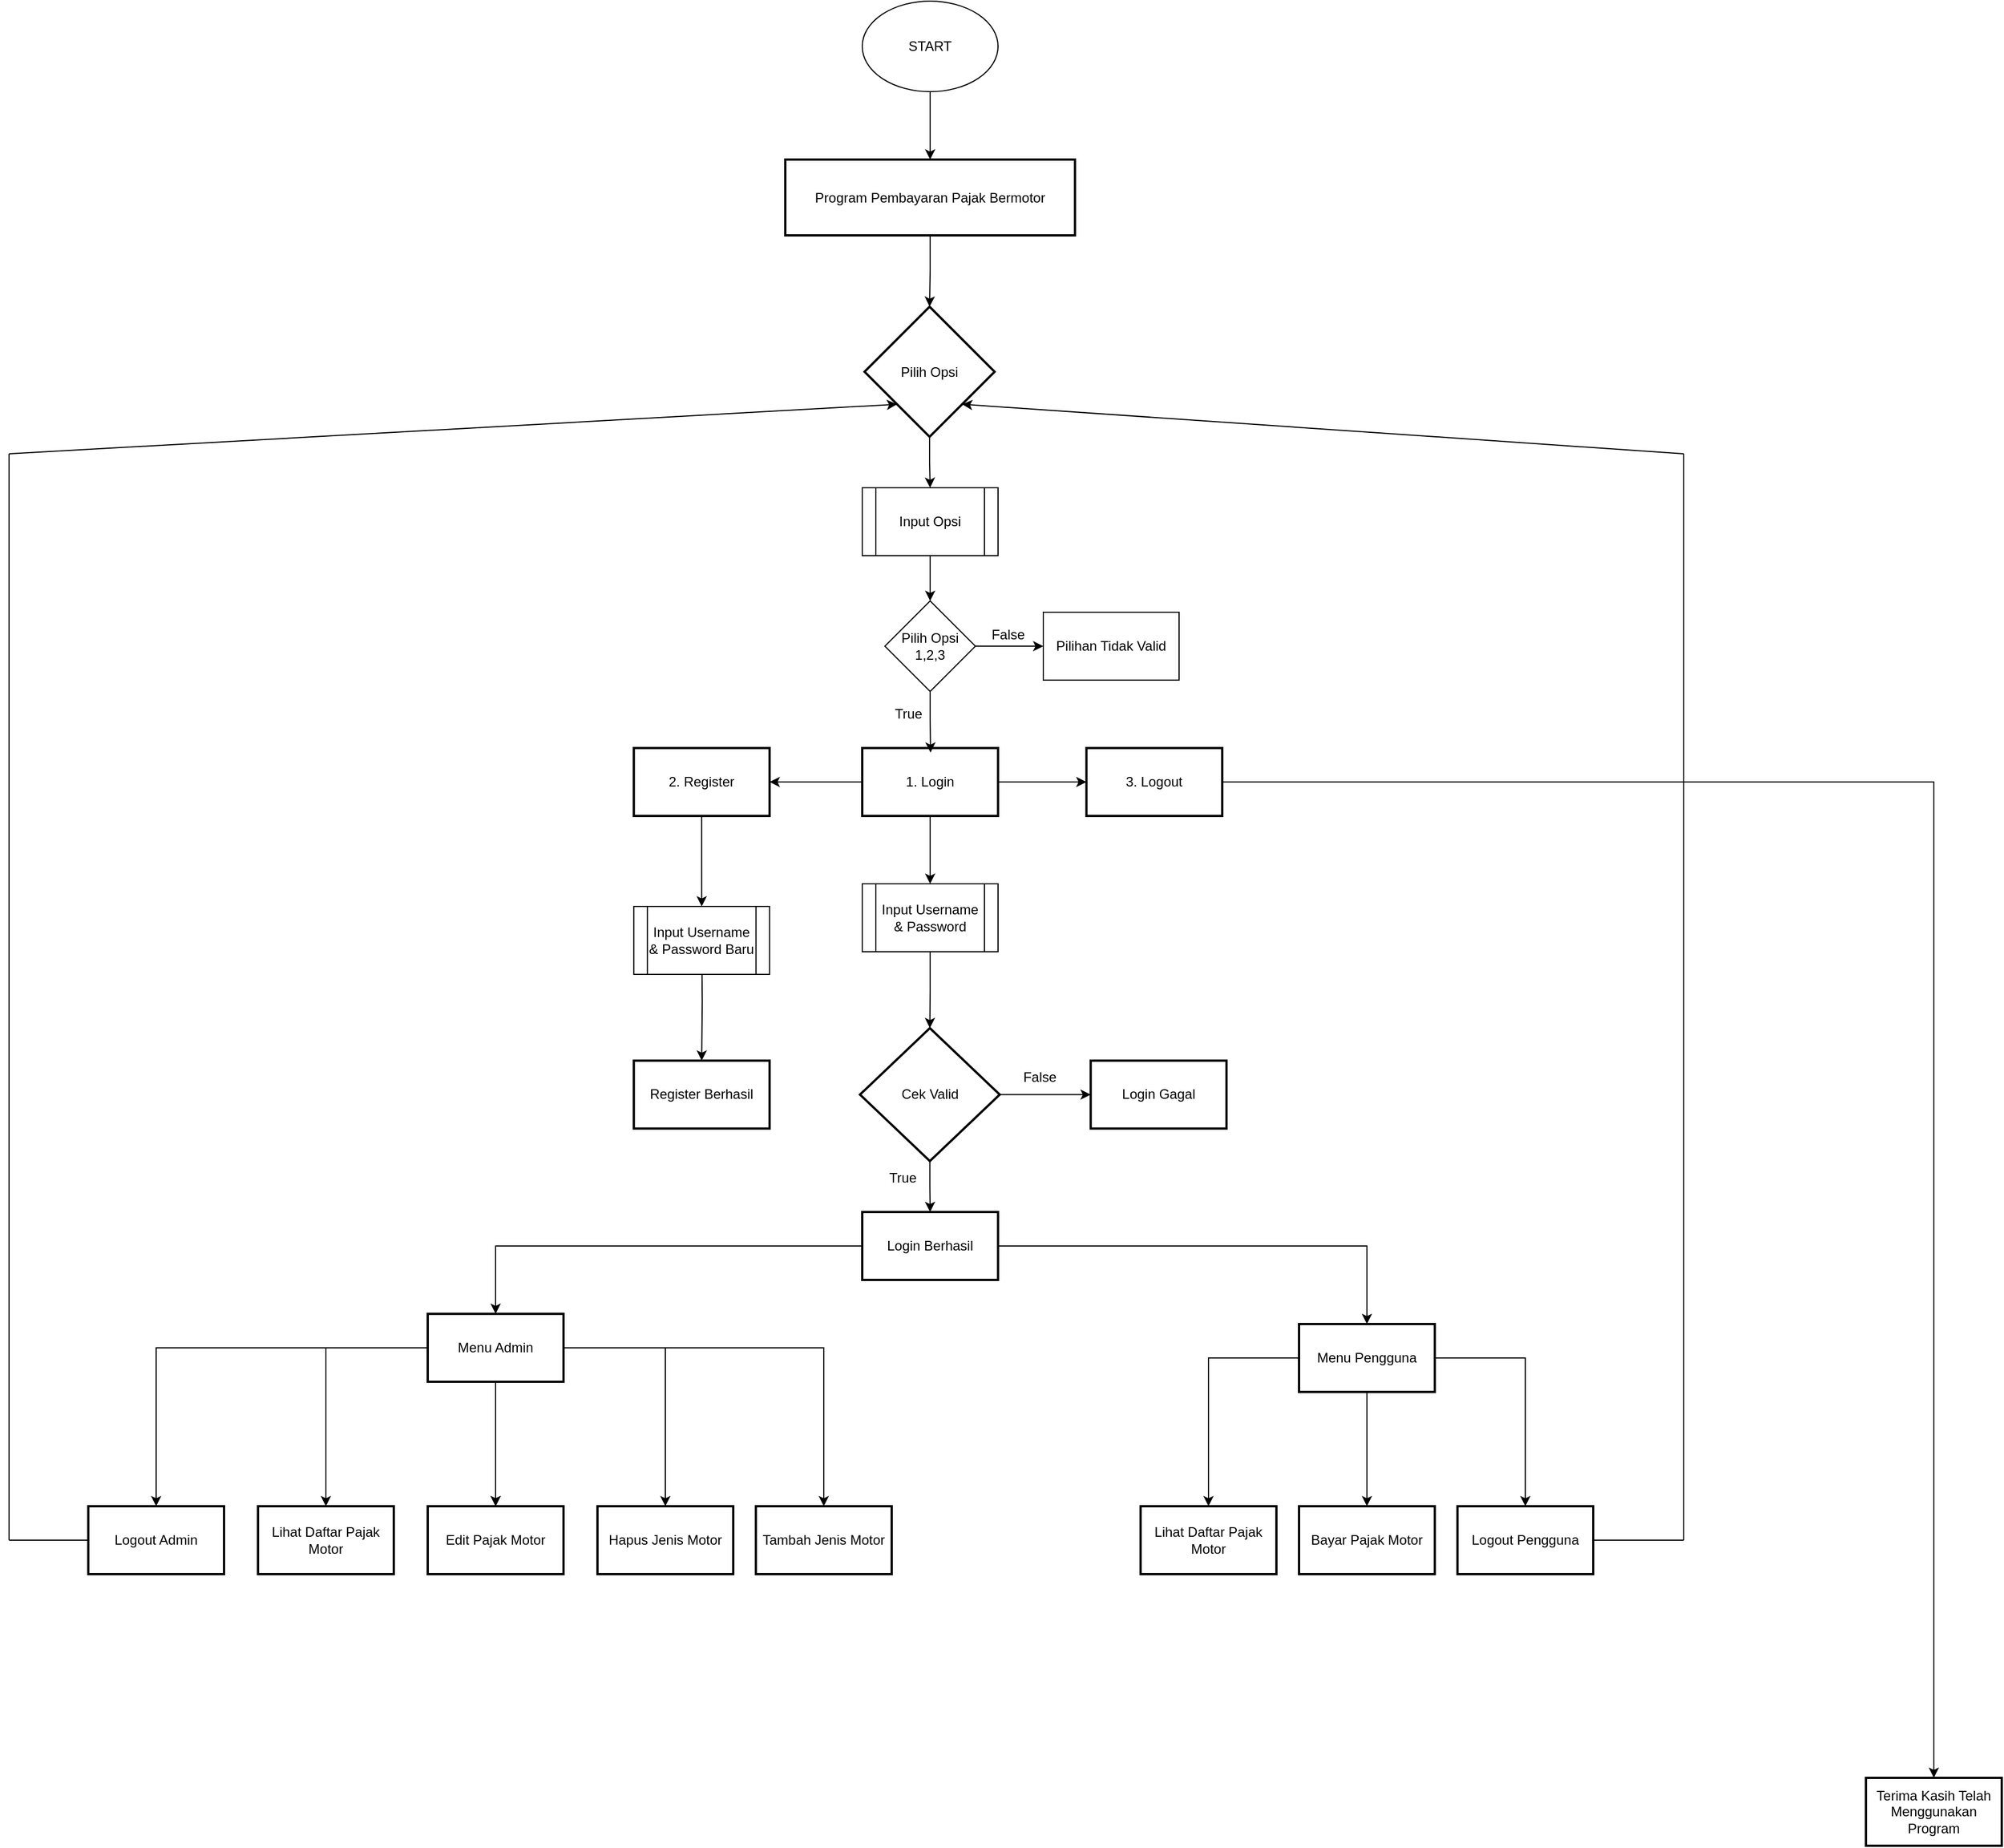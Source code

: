 <mxfile version="24.7.17">
  <diagram id="C5RBs43oDa-KdzZeNtuy" name="Page-1">
    <mxGraphModel dx="2920" dy="1105" grid="1" gridSize="10" guides="1" tooltips="1" connect="1" arrows="1" fold="1" page="1" pageScale="1" pageWidth="827" pageHeight="1169" math="0" shadow="0">
      <root>
        <mxCell id="WIyWlLk6GJQsqaUBKTNV-0" />
        <mxCell id="WIyWlLk6GJQsqaUBKTNV-1" parent="WIyWlLk6GJQsqaUBKTNV-0" />
        <mxCell id="SzZz6POqMCVOrlCHHyYx-6" value="" style="edgeStyle=orthogonalEdgeStyle;rounded=0;orthogonalLoop=1;jettySize=auto;html=1;" parent="WIyWlLk6GJQsqaUBKTNV-1" source="SzZz6POqMCVOrlCHHyYx-0" target="SzZz6POqMCVOrlCHHyYx-5" edge="1">
          <mxGeometry relative="1" as="geometry" />
        </mxCell>
        <mxCell id="SzZz6POqMCVOrlCHHyYx-0" value="START" style="ellipse;whiteSpace=wrap;html=1;" parent="WIyWlLk6GJQsqaUBKTNV-1" vertex="1">
          <mxGeometry x="354" y="50" width="120" height="80" as="geometry" />
        </mxCell>
        <mxCell id="SzZz6POqMCVOrlCHHyYx-8" value="" style="edgeStyle=orthogonalEdgeStyle;rounded=0;orthogonalLoop=1;jettySize=auto;html=1;" parent="WIyWlLk6GJQsqaUBKTNV-1" source="SzZz6POqMCVOrlCHHyYx-5" target="SzZz6POqMCVOrlCHHyYx-7" edge="1">
          <mxGeometry relative="1" as="geometry" />
        </mxCell>
        <mxCell id="SzZz6POqMCVOrlCHHyYx-5" value="Program Pembayaran Pajak Bermotor" style="whiteSpace=wrap;strokeWidth=2;" parent="WIyWlLk6GJQsqaUBKTNV-1" vertex="1">
          <mxGeometry x="286" y="190" width="256" height="67" as="geometry" />
        </mxCell>
        <mxCell id="6YCq6eEk2sj9xlBVEo1R-12" style="edgeStyle=orthogonalEdgeStyle;rounded=0;orthogonalLoop=1;jettySize=auto;html=1;" edge="1" parent="WIyWlLk6GJQsqaUBKTNV-1" source="SzZz6POqMCVOrlCHHyYx-7" target="6YCq6eEk2sj9xlBVEo1R-5">
          <mxGeometry relative="1" as="geometry" />
        </mxCell>
        <mxCell id="SzZz6POqMCVOrlCHHyYx-7" value="Pilih Opsi" style="rhombus;strokeWidth=2;whiteSpace=wrap;" parent="WIyWlLk6GJQsqaUBKTNV-1" vertex="1">
          <mxGeometry x="356" y="320" width="115" height="115" as="geometry" />
        </mxCell>
        <mxCell id="SzZz6POqMCVOrlCHHyYx-23" value="" style="edgeStyle=orthogonalEdgeStyle;rounded=0;orthogonalLoop=1;jettySize=auto;html=1;" parent="WIyWlLk6GJQsqaUBKTNV-1" source="SzZz6POqMCVOrlCHHyYx-10" target="SzZz6POqMCVOrlCHHyYx-22" edge="1">
          <mxGeometry relative="1" as="geometry" />
        </mxCell>
        <mxCell id="SzZz6POqMCVOrlCHHyYx-25" value="" style="edgeStyle=orthogonalEdgeStyle;rounded=0;orthogonalLoop=1;jettySize=auto;html=1;" parent="WIyWlLk6GJQsqaUBKTNV-1" source="SzZz6POqMCVOrlCHHyYx-10" target="SzZz6POqMCVOrlCHHyYx-24" edge="1">
          <mxGeometry relative="1" as="geometry" />
        </mxCell>
        <mxCell id="SzZz6POqMCVOrlCHHyYx-27" value="" style="edgeStyle=orthogonalEdgeStyle;rounded=0;orthogonalLoop=1;jettySize=auto;html=1;entryX=0.5;entryY=0;entryDx=0;entryDy=0;" parent="WIyWlLk6GJQsqaUBKTNV-1" source="SzZz6POqMCVOrlCHHyYx-10" target="6YCq6eEk2sj9xlBVEo1R-2" edge="1">
          <mxGeometry relative="1" as="geometry">
            <mxPoint x="412.13" y="850" as="targetPoint" />
          </mxGeometry>
        </mxCell>
        <mxCell id="SzZz6POqMCVOrlCHHyYx-10" value="1. Login" style="whiteSpace=wrap;html=1;strokeWidth=2;" parent="WIyWlLk6GJQsqaUBKTNV-1" vertex="1">
          <mxGeometry x="354" y="710" width="120" height="60" as="geometry" />
        </mxCell>
        <mxCell id="SzZz6POqMCVOrlCHHyYx-73" value="" style="edgeStyle=orthogonalEdgeStyle;rounded=0;orthogonalLoop=1;jettySize=auto;html=1;" parent="WIyWlLk6GJQsqaUBKTNV-1" source="SzZz6POqMCVOrlCHHyYx-22" edge="1">
          <mxGeometry relative="1" as="geometry">
            <mxPoint x="212.13" y="850" as="targetPoint" />
          </mxGeometry>
        </mxCell>
        <mxCell id="SzZz6POqMCVOrlCHHyYx-22" value="2. Register" style="whiteSpace=wrap;html=1;strokeWidth=2;" parent="WIyWlLk6GJQsqaUBKTNV-1" vertex="1">
          <mxGeometry x="152.13" y="710" width="120" height="60" as="geometry" />
        </mxCell>
        <mxCell id="SzZz6POqMCVOrlCHHyYx-82" value="" style="edgeStyle=orthogonalEdgeStyle;rounded=0;orthogonalLoop=1;jettySize=auto;html=1;" parent="WIyWlLk6GJQsqaUBKTNV-1" source="SzZz6POqMCVOrlCHHyYx-24" target="SzZz6POqMCVOrlCHHyYx-81" edge="1">
          <mxGeometry relative="1" as="geometry" />
        </mxCell>
        <mxCell id="SzZz6POqMCVOrlCHHyYx-24" value="3. Logout" style="whiteSpace=wrap;html=1;strokeWidth=2;" parent="WIyWlLk6GJQsqaUBKTNV-1" vertex="1">
          <mxGeometry x="552.13" y="710" width="120" height="60" as="geometry" />
        </mxCell>
        <mxCell id="SzZz6POqMCVOrlCHHyYx-29" value="" style="edgeStyle=orthogonalEdgeStyle;rounded=0;orthogonalLoop=1;jettySize=auto;html=1;" parent="WIyWlLk6GJQsqaUBKTNV-1" source="6YCq6eEk2sj9xlBVEo1R-2" target="SzZz6POqMCVOrlCHHyYx-28" edge="1">
          <mxGeometry relative="1" as="geometry">
            <mxPoint x="412.13" y="880" as="sourcePoint" />
          </mxGeometry>
        </mxCell>
        <mxCell id="SzZz6POqMCVOrlCHHyYx-31" value="" style="edgeStyle=orthogonalEdgeStyle;rounded=0;orthogonalLoop=1;jettySize=auto;html=1;" parent="WIyWlLk6GJQsqaUBKTNV-1" source="SzZz6POqMCVOrlCHHyYx-28" target="SzZz6POqMCVOrlCHHyYx-30" edge="1">
          <mxGeometry relative="1" as="geometry" />
        </mxCell>
        <mxCell id="SzZz6POqMCVOrlCHHyYx-59" value="" style="edgeStyle=orthogonalEdgeStyle;rounded=0;orthogonalLoop=1;jettySize=auto;html=1;" parent="WIyWlLk6GJQsqaUBKTNV-1" source="SzZz6POqMCVOrlCHHyYx-28" target="SzZz6POqMCVOrlCHHyYx-58" edge="1">
          <mxGeometry relative="1" as="geometry" />
        </mxCell>
        <mxCell id="SzZz6POqMCVOrlCHHyYx-28" value="Cek Valid" style="rhombus;whiteSpace=wrap;html=1;strokeWidth=2;" parent="WIyWlLk6GJQsqaUBKTNV-1" vertex="1">
          <mxGeometry x="352" y="957.5" width="123.5" height="117.5" as="geometry" />
        </mxCell>
        <mxCell id="SzZz6POqMCVOrlCHHyYx-33" value="" style="edgeStyle=orthogonalEdgeStyle;rounded=0;orthogonalLoop=1;jettySize=auto;html=1;" parent="WIyWlLk6GJQsqaUBKTNV-1" source="SzZz6POqMCVOrlCHHyYx-30" target="SzZz6POqMCVOrlCHHyYx-32" edge="1">
          <mxGeometry relative="1" as="geometry" />
        </mxCell>
        <mxCell id="SzZz6POqMCVOrlCHHyYx-35" value="" style="edgeStyle=orthogonalEdgeStyle;rounded=0;orthogonalLoop=1;jettySize=auto;html=1;" parent="WIyWlLk6GJQsqaUBKTNV-1" source="SzZz6POqMCVOrlCHHyYx-30" target="SzZz6POqMCVOrlCHHyYx-34" edge="1">
          <mxGeometry relative="1" as="geometry" />
        </mxCell>
        <mxCell id="SzZz6POqMCVOrlCHHyYx-30" value="Login Berhasil" style="whiteSpace=wrap;html=1;strokeWidth=2;" parent="WIyWlLk6GJQsqaUBKTNV-1" vertex="1">
          <mxGeometry x="354" y="1120" width="120" height="60" as="geometry" />
        </mxCell>
        <mxCell id="SzZz6POqMCVOrlCHHyYx-37" value="" style="edgeStyle=orthogonalEdgeStyle;rounded=0;orthogonalLoop=1;jettySize=auto;html=1;" parent="WIyWlLk6GJQsqaUBKTNV-1" source="SzZz6POqMCVOrlCHHyYx-32" target="SzZz6POqMCVOrlCHHyYx-36" edge="1">
          <mxGeometry relative="1" as="geometry" />
        </mxCell>
        <mxCell id="SzZz6POqMCVOrlCHHyYx-39" value="" style="edgeStyle=orthogonalEdgeStyle;rounded=0;orthogonalLoop=1;jettySize=auto;html=1;" parent="WIyWlLk6GJQsqaUBKTNV-1" source="SzZz6POqMCVOrlCHHyYx-32" target="SzZz6POqMCVOrlCHHyYx-38" edge="1">
          <mxGeometry relative="1" as="geometry" />
        </mxCell>
        <mxCell id="SzZz6POqMCVOrlCHHyYx-40" value="" style="edgeStyle=orthogonalEdgeStyle;rounded=0;orthogonalLoop=1;jettySize=auto;html=1;" parent="WIyWlLk6GJQsqaUBKTNV-1" source="SzZz6POqMCVOrlCHHyYx-32" target="SzZz6POqMCVOrlCHHyYx-38" edge="1">
          <mxGeometry relative="1" as="geometry" />
        </mxCell>
        <mxCell id="SzZz6POqMCVOrlCHHyYx-43" value="" style="edgeStyle=orthogonalEdgeStyle;rounded=0;orthogonalLoop=1;jettySize=auto;html=1;" parent="WIyWlLk6GJQsqaUBKTNV-1" source="SzZz6POqMCVOrlCHHyYx-32" target="SzZz6POqMCVOrlCHHyYx-42" edge="1">
          <mxGeometry relative="1" as="geometry" />
        </mxCell>
        <mxCell id="SzZz6POqMCVOrlCHHyYx-45" value="" style="edgeStyle=orthogonalEdgeStyle;rounded=0;orthogonalLoop=1;jettySize=auto;html=1;" parent="WIyWlLk6GJQsqaUBKTNV-1" source="SzZz6POqMCVOrlCHHyYx-32" target="SzZz6POqMCVOrlCHHyYx-44" edge="1">
          <mxGeometry relative="1" as="geometry" />
        </mxCell>
        <mxCell id="SzZz6POqMCVOrlCHHyYx-47" value="" style="edgeStyle=orthogonalEdgeStyle;rounded=0;orthogonalLoop=1;jettySize=auto;html=1;" parent="WIyWlLk6GJQsqaUBKTNV-1" source="SzZz6POqMCVOrlCHHyYx-32" target="SzZz6POqMCVOrlCHHyYx-46" edge="1">
          <mxGeometry relative="1" as="geometry" />
        </mxCell>
        <mxCell id="SzZz6POqMCVOrlCHHyYx-32" value="Menu Admin" style="whiteSpace=wrap;html=1;strokeWidth=2;" parent="WIyWlLk6GJQsqaUBKTNV-1" vertex="1">
          <mxGeometry x="-30" y="1210" width="120" height="60" as="geometry" />
        </mxCell>
        <mxCell id="SzZz6POqMCVOrlCHHyYx-49" value="" style="edgeStyle=orthogonalEdgeStyle;rounded=0;orthogonalLoop=1;jettySize=auto;html=1;" parent="WIyWlLk6GJQsqaUBKTNV-1" source="SzZz6POqMCVOrlCHHyYx-34" target="SzZz6POqMCVOrlCHHyYx-48" edge="1">
          <mxGeometry relative="1" as="geometry" />
        </mxCell>
        <mxCell id="SzZz6POqMCVOrlCHHyYx-51" value="" style="edgeStyle=orthogonalEdgeStyle;rounded=0;orthogonalLoop=1;jettySize=auto;html=1;" parent="WIyWlLk6GJQsqaUBKTNV-1" source="SzZz6POqMCVOrlCHHyYx-34" target="SzZz6POqMCVOrlCHHyYx-50" edge="1">
          <mxGeometry relative="1" as="geometry" />
        </mxCell>
        <mxCell id="SzZz6POqMCVOrlCHHyYx-53" value="" style="edgeStyle=orthogonalEdgeStyle;rounded=0;orthogonalLoop=1;jettySize=auto;html=1;" parent="WIyWlLk6GJQsqaUBKTNV-1" source="SzZz6POqMCVOrlCHHyYx-34" target="SzZz6POqMCVOrlCHHyYx-52" edge="1">
          <mxGeometry relative="1" as="geometry" />
        </mxCell>
        <mxCell id="SzZz6POqMCVOrlCHHyYx-34" value="Menu Pengguna" style="whiteSpace=wrap;html=1;strokeWidth=2;" parent="WIyWlLk6GJQsqaUBKTNV-1" vertex="1">
          <mxGeometry x="740" y="1219" width="120" height="60" as="geometry" />
        </mxCell>
        <mxCell id="SzZz6POqMCVOrlCHHyYx-36" value="Lihat Daftar Pajak Motor" style="whiteSpace=wrap;html=1;strokeWidth=2;" parent="WIyWlLk6GJQsqaUBKTNV-1" vertex="1">
          <mxGeometry x="-180" y="1380" width="120" height="60" as="geometry" />
        </mxCell>
        <mxCell id="SzZz6POqMCVOrlCHHyYx-38" value="Edit Pajak Motor" style="whiteSpace=wrap;html=1;strokeWidth=2;" parent="WIyWlLk6GJQsqaUBKTNV-1" vertex="1">
          <mxGeometry x="-30" y="1380" width="120" height="60" as="geometry" />
        </mxCell>
        <mxCell id="SzZz6POqMCVOrlCHHyYx-42" value="Hapus Jenis Motor" style="whiteSpace=wrap;html=1;strokeWidth=2;" parent="WIyWlLk6GJQsqaUBKTNV-1" vertex="1">
          <mxGeometry x="120" y="1380" width="120" height="60" as="geometry" />
        </mxCell>
        <mxCell id="SzZz6POqMCVOrlCHHyYx-44" value="Tambah Jenis Motor" style="whiteSpace=wrap;html=1;strokeWidth=2;" parent="WIyWlLk6GJQsqaUBKTNV-1" vertex="1">
          <mxGeometry x="260" y="1380" width="120" height="60" as="geometry" />
        </mxCell>
        <mxCell id="SzZz6POqMCVOrlCHHyYx-46" value="Logout Admin" style="whiteSpace=wrap;html=1;strokeWidth=2;" parent="WIyWlLk6GJQsqaUBKTNV-1" vertex="1">
          <mxGeometry x="-330" y="1380" width="120" height="60" as="geometry" />
        </mxCell>
        <mxCell id="SzZz6POqMCVOrlCHHyYx-48" value="Bayar Pajak Motor" style="whiteSpace=wrap;html=1;strokeWidth=2;" parent="WIyWlLk6GJQsqaUBKTNV-1" vertex="1">
          <mxGeometry x="740" y="1380" width="120" height="60" as="geometry" />
        </mxCell>
        <mxCell id="SzZz6POqMCVOrlCHHyYx-50" value="Lihat Daftar Pajak Motor" style="whiteSpace=wrap;html=1;strokeWidth=2;" parent="WIyWlLk6GJQsqaUBKTNV-1" vertex="1">
          <mxGeometry x="600" y="1380" width="120" height="60" as="geometry" />
        </mxCell>
        <mxCell id="SzZz6POqMCVOrlCHHyYx-52" value="Logout Pengguna" style="whiteSpace=wrap;html=1;strokeWidth=2;" parent="WIyWlLk6GJQsqaUBKTNV-1" vertex="1">
          <mxGeometry x="880" y="1380" width="120" height="60" as="geometry" />
        </mxCell>
        <mxCell id="SzZz6POqMCVOrlCHHyYx-58" value="Login Gagal" style="whiteSpace=wrap;html=1;strokeWidth=2;" parent="WIyWlLk6GJQsqaUBKTNV-1" vertex="1">
          <mxGeometry x="555.88" y="986.25" width="120" height="60" as="geometry" />
        </mxCell>
        <mxCell id="SzZz6POqMCVOrlCHHyYx-75" value="" style="edgeStyle=orthogonalEdgeStyle;rounded=0;orthogonalLoop=1;jettySize=auto;html=1;" parent="WIyWlLk6GJQsqaUBKTNV-1" target="SzZz6POqMCVOrlCHHyYx-74" edge="1">
          <mxGeometry relative="1" as="geometry">
            <mxPoint x="212.13" y="880" as="sourcePoint" />
          </mxGeometry>
        </mxCell>
        <mxCell id="SzZz6POqMCVOrlCHHyYx-74" value="Register Berhasil" style="whiteSpace=wrap;html=1;strokeWidth=2;" parent="WIyWlLk6GJQsqaUBKTNV-1" vertex="1">
          <mxGeometry x="152.13" y="986.25" width="120" height="60" as="geometry" />
        </mxCell>
        <mxCell id="SzZz6POqMCVOrlCHHyYx-81" value="Terima Kasih Telah Menggunakan Program" style="whiteSpace=wrap;html=1;strokeWidth=2;" parent="WIyWlLk6GJQsqaUBKTNV-1" vertex="1">
          <mxGeometry x="1241" y="1620" width="120" height="60" as="geometry" />
        </mxCell>
        <mxCell id="SzZz6POqMCVOrlCHHyYx-83" value="" style="endArrow=none;html=1;rounded=0;exitX=1;exitY=0.5;exitDx=0;exitDy=0;" parent="WIyWlLk6GJQsqaUBKTNV-1" source="SzZz6POqMCVOrlCHHyYx-52" edge="1">
          <mxGeometry width="50" height="50" relative="1" as="geometry">
            <mxPoint x="1010" y="1410" as="sourcePoint" />
            <mxPoint x="1080" y="1410" as="targetPoint" />
          </mxGeometry>
        </mxCell>
        <mxCell id="SzZz6POqMCVOrlCHHyYx-84" value="" style="endArrow=none;html=1;rounded=0;" parent="WIyWlLk6GJQsqaUBKTNV-1" edge="1">
          <mxGeometry width="50" height="50" relative="1" as="geometry">
            <mxPoint x="1080" y="1410" as="sourcePoint" />
            <mxPoint x="1080" y="450" as="targetPoint" />
          </mxGeometry>
        </mxCell>
        <mxCell id="SzZz6POqMCVOrlCHHyYx-85" value="" style="endArrow=classic;html=1;rounded=0;entryX=1;entryY=1;entryDx=0;entryDy=0;" parent="WIyWlLk6GJQsqaUBKTNV-1" target="SzZz6POqMCVOrlCHHyYx-7" edge="1">
          <mxGeometry width="50" height="50" relative="1" as="geometry">
            <mxPoint x="1080" y="450" as="sourcePoint" />
            <mxPoint x="1130" y="400" as="targetPoint" />
          </mxGeometry>
        </mxCell>
        <mxCell id="SzZz6POqMCVOrlCHHyYx-87" value="" style="endArrow=none;html=1;rounded=0;entryX=0;entryY=0.5;entryDx=0;entryDy=0;" parent="WIyWlLk6GJQsqaUBKTNV-1" target="SzZz6POqMCVOrlCHHyYx-46" edge="1">
          <mxGeometry width="50" height="50" relative="1" as="geometry">
            <mxPoint x="-400" y="1410" as="sourcePoint" />
            <mxPoint x="-333" y="1409.17" as="targetPoint" />
          </mxGeometry>
        </mxCell>
        <mxCell id="SzZz6POqMCVOrlCHHyYx-88" value="" style="endArrow=none;html=1;rounded=0;" parent="WIyWlLk6GJQsqaUBKTNV-1" edge="1">
          <mxGeometry width="50" height="50" relative="1" as="geometry">
            <mxPoint x="-400" y="1410" as="sourcePoint" />
            <mxPoint x="-400" y="450" as="targetPoint" />
          </mxGeometry>
        </mxCell>
        <mxCell id="SzZz6POqMCVOrlCHHyYx-89" value="" style="endArrow=classic;html=1;rounded=0;entryX=0;entryY=1;entryDx=0;entryDy=0;" parent="WIyWlLk6GJQsqaUBKTNV-1" target="SzZz6POqMCVOrlCHHyYx-7" edge="1">
          <mxGeometry width="50" height="50" relative="1" as="geometry">
            <mxPoint x="-400" y="450" as="sourcePoint" />
            <mxPoint x="-1030" y="400" as="targetPoint" />
          </mxGeometry>
        </mxCell>
        <mxCell id="6YCq6eEk2sj9xlBVEo1R-1" value="Input Username &amp;amp; Password Baru" style="shape=process;whiteSpace=wrap;html=1;backgroundOutline=1;" vertex="1" parent="WIyWlLk6GJQsqaUBKTNV-1">
          <mxGeometry x="152.13" y="850" width="120" height="60" as="geometry" />
        </mxCell>
        <mxCell id="6YCq6eEk2sj9xlBVEo1R-3" value="True" style="text;html=1;align=center;verticalAlign=middle;whiteSpace=wrap;rounded=0;" vertex="1" parent="WIyWlLk6GJQsqaUBKTNV-1">
          <mxGeometry x="360" y="1075" width="60" height="30" as="geometry" />
        </mxCell>
        <mxCell id="6YCq6eEk2sj9xlBVEo1R-4" value="False" style="text;html=1;align=center;verticalAlign=middle;whiteSpace=wrap;rounded=0;" vertex="1" parent="WIyWlLk6GJQsqaUBKTNV-1">
          <mxGeometry x="480.63" y="986.25" width="60" height="30" as="geometry" />
        </mxCell>
        <mxCell id="6YCq6eEk2sj9xlBVEo1R-15" style="edgeStyle=orthogonalEdgeStyle;rounded=0;orthogonalLoop=1;jettySize=auto;html=1;entryX=0.5;entryY=0;entryDx=0;entryDy=0;" edge="1" parent="WIyWlLk6GJQsqaUBKTNV-1" source="6YCq6eEk2sj9xlBVEo1R-5" target="6YCq6eEk2sj9xlBVEo1R-14">
          <mxGeometry relative="1" as="geometry" />
        </mxCell>
        <mxCell id="6YCq6eEk2sj9xlBVEo1R-5" value="Input Opsi" style="shape=process;whiteSpace=wrap;html=1;backgroundOutline=1;" vertex="1" parent="WIyWlLk6GJQsqaUBKTNV-1">
          <mxGeometry x="354" y="480" width="120" height="60" as="geometry" />
        </mxCell>
        <mxCell id="6YCq6eEk2sj9xlBVEo1R-2" value="Input Username &amp;amp; Password" style="shape=process;whiteSpace=wrap;html=1;backgroundOutline=1;" vertex="1" parent="WIyWlLk6GJQsqaUBKTNV-1">
          <mxGeometry x="354" y="830" width="120" height="60" as="geometry" />
        </mxCell>
        <mxCell id="6YCq6eEk2sj9xlBVEo1R-21" value="" style="edgeStyle=orthogonalEdgeStyle;rounded=0;orthogonalLoop=1;jettySize=auto;html=1;" edge="1" parent="WIyWlLk6GJQsqaUBKTNV-1" source="6YCq6eEk2sj9xlBVEo1R-14" target="6YCq6eEk2sj9xlBVEo1R-20">
          <mxGeometry relative="1" as="geometry" />
        </mxCell>
        <mxCell id="6YCq6eEk2sj9xlBVEo1R-14" value="Pilih Opsi 1,2,3" style="rhombus;whiteSpace=wrap;html=1;" vertex="1" parent="WIyWlLk6GJQsqaUBKTNV-1">
          <mxGeometry x="374" y="580" width="80" height="80" as="geometry" />
        </mxCell>
        <mxCell id="6YCq6eEk2sj9xlBVEo1R-16" style="edgeStyle=orthogonalEdgeStyle;rounded=0;orthogonalLoop=1;jettySize=auto;html=1;entryX=0.503;entryY=0.067;entryDx=0;entryDy=0;entryPerimeter=0;" edge="1" parent="WIyWlLk6GJQsqaUBKTNV-1" source="6YCq6eEk2sj9xlBVEo1R-14" target="SzZz6POqMCVOrlCHHyYx-10">
          <mxGeometry relative="1" as="geometry" />
        </mxCell>
        <mxCell id="6YCq6eEk2sj9xlBVEo1R-19" value="True" style="text;html=1;align=center;verticalAlign=middle;whiteSpace=wrap;rounded=0;" vertex="1" parent="WIyWlLk6GJQsqaUBKTNV-1">
          <mxGeometry x="370" y="670" width="50" height="20" as="geometry" />
        </mxCell>
        <mxCell id="6YCq6eEk2sj9xlBVEo1R-20" value="Pilihan Tidak Valid" style="whiteSpace=wrap;html=1;" vertex="1" parent="WIyWlLk6GJQsqaUBKTNV-1">
          <mxGeometry x="514" y="590" width="120" height="60" as="geometry" />
        </mxCell>
        <mxCell id="6YCq6eEk2sj9xlBVEo1R-22" value="False" style="text;html=1;align=center;verticalAlign=middle;whiteSpace=wrap;rounded=0;" vertex="1" parent="WIyWlLk6GJQsqaUBKTNV-1">
          <mxGeometry x="460" y="600" width="46" height="20" as="geometry" />
        </mxCell>
      </root>
    </mxGraphModel>
  </diagram>
</mxfile>
